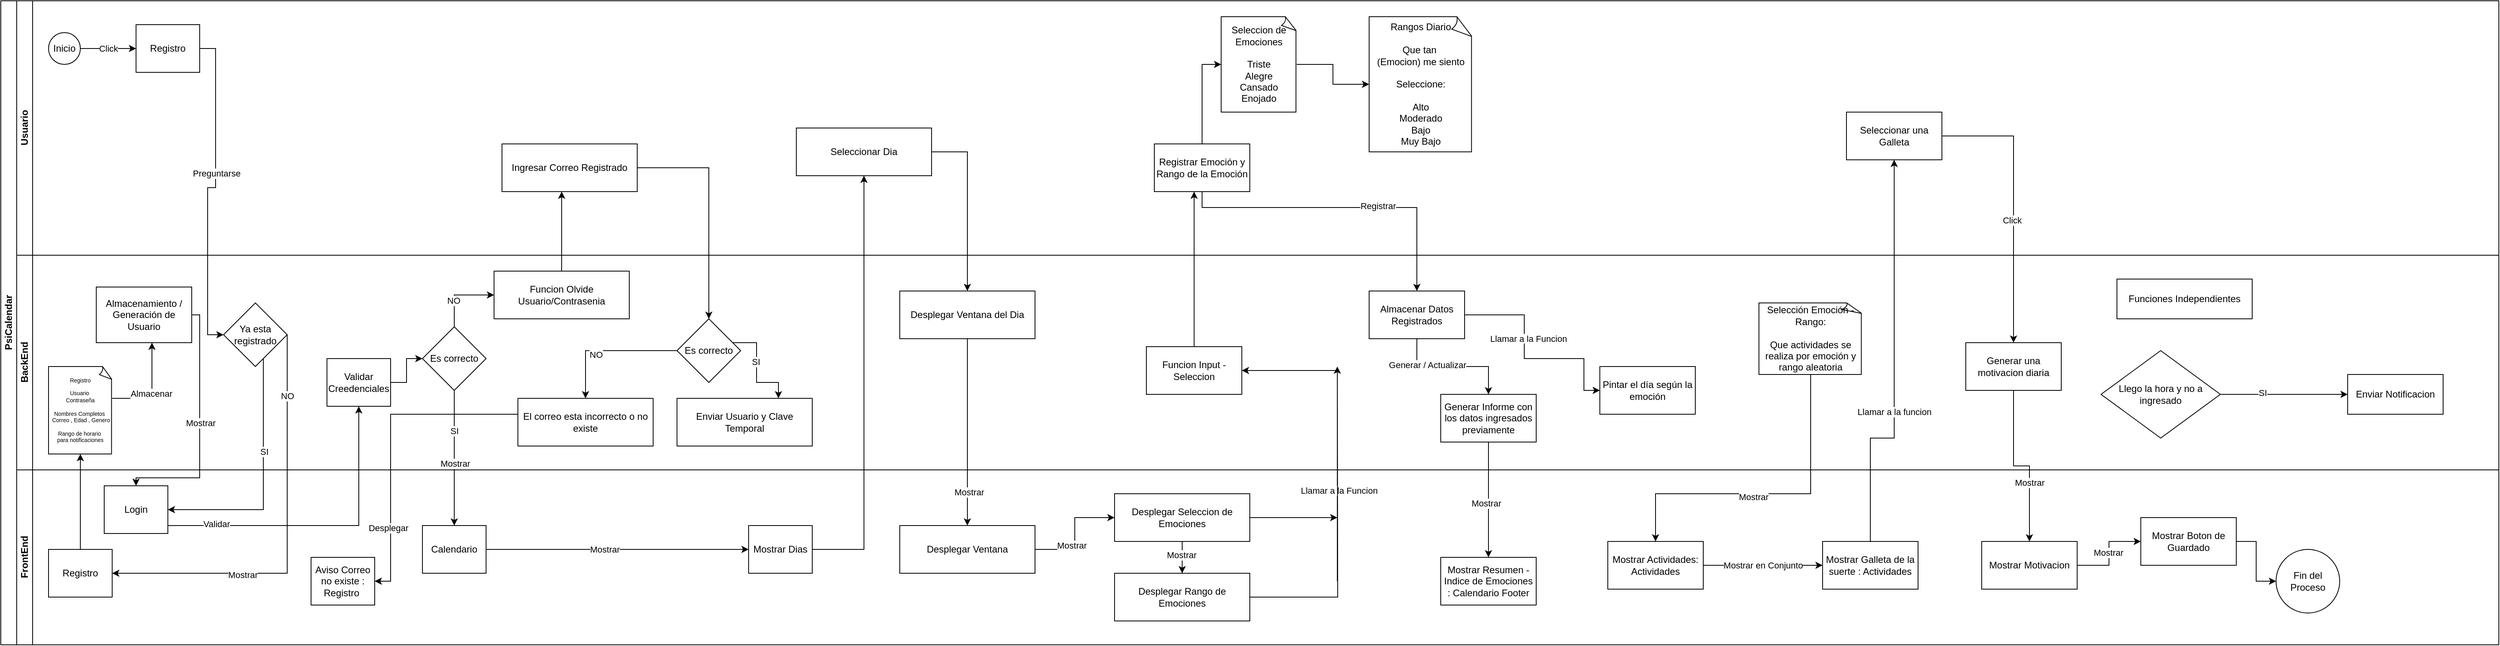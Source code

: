 <mxfile version="24.6.4" type="github">
  <diagram id="prtHgNgQTEPvFCAcTncT" name="Page-1">
    <mxGraphModel dx="1777" dy="1022" grid="1" gridSize="10" guides="1" tooltips="1" connect="1" arrows="1" fold="1" page="1" pageScale="1" pageWidth="827" pageHeight="1169" math="0" shadow="0">
      <root>
        <mxCell id="0" />
        <mxCell id="1" parent="0" />
        <mxCell id="dNxyNK7c78bLwvsdeMH5-19" value="PsiCalendar" style="swimlane;html=1;childLayout=stackLayout;resizeParent=1;resizeParentMax=0;horizontal=0;startSize=20;horizontalStack=0;" parent="1" vertex="1">
          <mxGeometry x="90" y="130" width="3140" height="810" as="geometry" />
        </mxCell>
        <mxCell id="dNxyNK7c78bLwvsdeMH5-20" value="Usuario" style="swimlane;html=1;startSize=20;horizontal=0;" parent="dNxyNK7c78bLwvsdeMH5-19" vertex="1">
          <mxGeometry x="20" width="3120" height="320" as="geometry" />
        </mxCell>
        <mxCell id="dNxyNK7c78bLwvsdeMH5-25" value="Click" style="edgeStyle=orthogonalEdgeStyle;rounded=0;orthogonalLoop=1;jettySize=auto;html=1;" parent="dNxyNK7c78bLwvsdeMH5-20" source="dNxyNK7c78bLwvsdeMH5-23" target="dNxyNK7c78bLwvsdeMH5-24" edge="1">
          <mxGeometry relative="1" as="geometry" />
        </mxCell>
        <mxCell id="dNxyNK7c78bLwvsdeMH5-23" value="Inicio" style="ellipse;whiteSpace=wrap;html=1;" parent="dNxyNK7c78bLwvsdeMH5-20" vertex="1">
          <mxGeometry x="40" y="40" width="40" height="40" as="geometry" />
        </mxCell>
        <mxCell id="dNxyNK7c78bLwvsdeMH5-24" value="Registro" style="rounded=0;whiteSpace=wrap;html=1;fontFamily=Helvetica;fontSize=12;fontColor=#000000;align=center;" parent="dNxyNK7c78bLwvsdeMH5-20" vertex="1">
          <mxGeometry x="150" y="30" width="80" height="60" as="geometry" />
        </mxCell>
        <mxCell id="A_fpzM9ACTqYPxRbyYLf-68" value="Ingresar Correo Registrado" style="rounded=0;whiteSpace=wrap;html=1;fontFamily=Helvetica;fontSize=12;fontColor=#000000;align=center;" vertex="1" parent="dNxyNK7c78bLwvsdeMH5-20">
          <mxGeometry x="610" y="180" width="170" height="60" as="geometry" />
        </mxCell>
        <mxCell id="A_fpzM9ACTqYPxRbyYLf-96" value="Seleccionar Dia" style="rounded=0;whiteSpace=wrap;html=1;fontFamily=Helvetica;fontSize=12;fontColor=#000000;align=center;" vertex="1" parent="dNxyNK7c78bLwvsdeMH5-20">
          <mxGeometry x="980" y="160" width="170" height="60" as="geometry" />
        </mxCell>
        <mxCell id="A_fpzM9ACTqYPxRbyYLf-114" value="Registrar Emoción y Rango de la Emoción" style="whiteSpace=wrap;html=1;fontColor=#000000;rounded=0;" vertex="1" parent="dNxyNK7c78bLwvsdeMH5-20">
          <mxGeometry x="1430" y="180" width="120" height="60" as="geometry" />
        </mxCell>
        <mxCell id="A_fpzM9ACTqYPxRbyYLf-129" value="Seleccion de Emociones&lt;div&gt;&lt;br&gt;&lt;/div&gt;&lt;div&gt;Triste&lt;/div&gt;&lt;div&gt;Alegre&lt;/div&gt;&lt;div&gt;Cansado&lt;/div&gt;&lt;div&gt;Enojado&lt;/div&gt;" style="whiteSpace=wrap;html=1;shape=mxgraph.basic.document" vertex="1" parent="dNxyNK7c78bLwvsdeMH5-20">
          <mxGeometry x="1514" y="20" width="95" height="120" as="geometry" />
        </mxCell>
        <mxCell id="A_fpzM9ACTqYPxRbyYLf-130" value="Rangos Diario&lt;div&gt;&lt;br&gt;&lt;/div&gt;&lt;div&gt;Que tan&amp;nbsp;&lt;/div&gt;&lt;div&gt;(Emocion) me siento&lt;/div&gt;&lt;div&gt;&lt;br&gt;Seleccione:&lt;br&gt;&lt;br&gt;Alto&lt;/div&gt;&lt;div&gt;Moderado&lt;/div&gt;&lt;div&gt;Bajo&lt;/div&gt;&lt;div&gt;Muy Bajo&lt;/div&gt;" style="whiteSpace=wrap;html=1;shape=mxgraph.basic.document" vertex="1" parent="dNxyNK7c78bLwvsdeMH5-20">
          <mxGeometry x="1700" y="20" width="130" height="170" as="geometry" />
        </mxCell>
        <mxCell id="A_fpzM9ACTqYPxRbyYLf-131" style="edgeStyle=orthogonalEdgeStyle;rounded=0;orthogonalLoop=1;jettySize=auto;html=1;entryX=0;entryY=0.5;entryDx=0;entryDy=0;entryPerimeter=0;" edge="1" parent="dNxyNK7c78bLwvsdeMH5-20" source="A_fpzM9ACTqYPxRbyYLf-114" target="A_fpzM9ACTqYPxRbyYLf-129">
          <mxGeometry relative="1" as="geometry" />
        </mxCell>
        <mxCell id="A_fpzM9ACTqYPxRbyYLf-132" style="edgeStyle=orthogonalEdgeStyle;rounded=0;orthogonalLoop=1;jettySize=auto;html=1;entryX=0;entryY=0.5;entryDx=0;entryDy=0;entryPerimeter=0;" edge="1" parent="dNxyNK7c78bLwvsdeMH5-20" source="A_fpzM9ACTqYPxRbyYLf-129" target="A_fpzM9ACTqYPxRbyYLf-130">
          <mxGeometry relative="1" as="geometry" />
        </mxCell>
        <mxCell id="A_fpzM9ACTqYPxRbyYLf-152" value="Seleccionar una Galleta" style="whiteSpace=wrap;html=1;fontColor=#000000;rounded=0;" vertex="1" parent="dNxyNK7c78bLwvsdeMH5-20">
          <mxGeometry x="2300" y="140" width="120" height="60" as="geometry" />
        </mxCell>
        <mxCell id="A_fpzM9ACTqYPxRbyYLf-37" style="edgeStyle=orthogonalEdgeStyle;rounded=0;orthogonalLoop=1;jettySize=auto;html=1;entryX=0;entryY=0.5;entryDx=0;entryDy=0;" edge="1" parent="dNxyNK7c78bLwvsdeMH5-19" source="dNxyNK7c78bLwvsdeMH5-24" target="A_fpzM9ACTqYPxRbyYLf-35">
          <mxGeometry relative="1" as="geometry" />
        </mxCell>
        <mxCell id="A_fpzM9ACTqYPxRbyYLf-57" value="Preguntarse" style="edgeLabel;html=1;align=center;verticalAlign=middle;resizable=0;points=[];" vertex="1" connectable="0" parent="A_fpzM9ACTqYPxRbyYLf-37">
          <mxGeometry x="-0.137" y="1" relative="1" as="geometry">
            <mxPoint as="offset" />
          </mxGeometry>
        </mxCell>
        <mxCell id="A_fpzM9ACTqYPxRbyYLf-43" style="edgeStyle=orthogonalEdgeStyle;rounded=0;orthogonalLoop=1;jettySize=auto;html=1;" edge="1" parent="dNxyNK7c78bLwvsdeMH5-19" source="A_fpzM9ACTqYPxRbyYLf-35" target="A_fpzM9ACTqYPxRbyYLf-15">
          <mxGeometry relative="1" as="geometry">
            <Array as="points">
              <mxPoint x="330" y="640" />
            </Array>
          </mxGeometry>
        </mxCell>
        <mxCell id="A_fpzM9ACTqYPxRbyYLf-44" value="SI" style="edgeLabel;html=1;align=center;verticalAlign=middle;resizable=0;points=[];" vertex="1" connectable="0" parent="A_fpzM9ACTqYPxRbyYLf-43">
          <mxGeometry x="-0.247" y="1" relative="1" as="geometry">
            <mxPoint as="offset" />
          </mxGeometry>
        </mxCell>
        <mxCell id="A_fpzM9ACTqYPxRbyYLf-45" style="edgeStyle=orthogonalEdgeStyle;rounded=0;orthogonalLoop=1;jettySize=auto;html=1;entryX=1;entryY=0.5;entryDx=0;entryDy=0;exitX=1;exitY=0.5;exitDx=0;exitDy=0;" edge="1" parent="dNxyNK7c78bLwvsdeMH5-19" source="A_fpzM9ACTqYPxRbyYLf-35" target="A_fpzM9ACTqYPxRbyYLf-30">
          <mxGeometry relative="1" as="geometry">
            <Array as="points">
              <mxPoint x="360" y="720" />
            </Array>
          </mxGeometry>
        </mxCell>
        <mxCell id="A_fpzM9ACTqYPxRbyYLf-46" value="NO" style="edgeLabel;html=1;align=center;verticalAlign=middle;resizable=0;points=[];" vertex="1" connectable="0" parent="A_fpzM9ACTqYPxRbyYLf-45">
          <mxGeometry x="-0.704" relative="1" as="geometry">
            <mxPoint as="offset" />
          </mxGeometry>
        </mxCell>
        <mxCell id="A_fpzM9ACTqYPxRbyYLf-50" value="Mostrar" style="edgeLabel;html=1;align=center;verticalAlign=middle;resizable=0;points=[];" vertex="1" connectable="0" parent="A_fpzM9ACTqYPxRbyYLf-45">
          <mxGeometry x="0.369" y="2" relative="1" as="geometry">
            <mxPoint as="offset" />
          </mxGeometry>
        </mxCell>
        <mxCell id="A_fpzM9ACTqYPxRbyYLf-47" style="edgeStyle=orthogonalEdgeStyle;rounded=0;orthogonalLoop=1;jettySize=auto;html=1;entryX=0.5;entryY=1;entryDx=0;entryDy=0;entryPerimeter=0;" edge="1" parent="dNxyNK7c78bLwvsdeMH5-19" source="A_fpzM9ACTqYPxRbyYLf-30" target="A_fpzM9ACTqYPxRbyYLf-5">
          <mxGeometry relative="1" as="geometry" />
        </mxCell>
        <mxCell id="A_fpzM9ACTqYPxRbyYLf-48" style="edgeStyle=orthogonalEdgeStyle;rounded=0;orthogonalLoop=1;jettySize=auto;html=1;" edge="1" parent="dNxyNK7c78bLwvsdeMH5-19" source="A_fpzM9ACTqYPxRbyYLf-32" target="A_fpzM9ACTqYPxRbyYLf-15">
          <mxGeometry relative="1" as="geometry">
            <Array as="points">
              <mxPoint x="250" y="395" />
              <mxPoint x="250" y="600" />
              <mxPoint x="170" y="600" />
            </Array>
          </mxGeometry>
        </mxCell>
        <mxCell id="A_fpzM9ACTqYPxRbyYLf-49" value="Mostrar" style="edgeLabel;html=1;align=center;verticalAlign=middle;resizable=0;points=[];" vertex="1" connectable="0" parent="A_fpzM9ACTqYPxRbyYLf-48">
          <mxGeometry x="-0.043" y="1" relative="1" as="geometry">
            <mxPoint as="offset" />
          </mxGeometry>
        </mxCell>
        <mxCell id="A_fpzM9ACTqYPxRbyYLf-55" style="edgeStyle=orthogonalEdgeStyle;rounded=0;orthogonalLoop=1;jettySize=auto;html=1;entryX=0.5;entryY=1;entryDx=0;entryDy=0;" edge="1" parent="dNxyNK7c78bLwvsdeMH5-19" source="A_fpzM9ACTqYPxRbyYLf-15" target="A_fpzM9ACTqYPxRbyYLf-54">
          <mxGeometry relative="1" as="geometry">
            <Array as="points">
              <mxPoint x="450" y="660" />
            </Array>
          </mxGeometry>
        </mxCell>
        <mxCell id="A_fpzM9ACTqYPxRbyYLf-56" value="Validar" style="edgeLabel;html=1;align=center;verticalAlign=middle;resizable=0;points=[];" vertex="1" connectable="0" parent="A_fpzM9ACTqYPxRbyYLf-55">
          <mxGeometry x="-0.69" y="2" relative="1" as="geometry">
            <mxPoint as="offset" />
          </mxGeometry>
        </mxCell>
        <mxCell id="A_fpzM9ACTqYPxRbyYLf-59" style="edgeStyle=orthogonalEdgeStyle;rounded=0;orthogonalLoop=1;jettySize=auto;html=1;entryX=0.5;entryY=0;entryDx=0;entryDy=0;exitX=0.5;exitY=1;exitDx=0;exitDy=0;" edge="1" parent="dNxyNK7c78bLwvsdeMH5-19" source="A_fpzM9ACTqYPxRbyYLf-62" target="A_fpzM9ACTqYPxRbyYLf-58">
          <mxGeometry relative="1" as="geometry">
            <Array as="points">
              <mxPoint x="570" y="650" />
            </Array>
          </mxGeometry>
        </mxCell>
        <mxCell id="A_fpzM9ACTqYPxRbyYLf-61" value="Mostrar" style="edgeLabel;html=1;align=center;verticalAlign=middle;resizable=0;points=[];" vertex="1" connectable="0" parent="A_fpzM9ACTqYPxRbyYLf-59">
          <mxGeometry x="0.075" y="1" relative="1" as="geometry">
            <mxPoint as="offset" />
          </mxGeometry>
        </mxCell>
        <mxCell id="A_fpzM9ACTqYPxRbyYLf-63" value="SI" style="edgeLabel;html=1;align=center;verticalAlign=middle;resizable=0;points=[];" vertex="1" connectable="0" parent="A_fpzM9ACTqYPxRbyYLf-59">
          <mxGeometry x="-0.4" relative="1" as="geometry">
            <mxPoint as="offset" />
          </mxGeometry>
        </mxCell>
        <mxCell id="A_fpzM9ACTqYPxRbyYLf-69" style="edgeStyle=orthogonalEdgeStyle;rounded=0;orthogonalLoop=1;jettySize=auto;html=1;" edge="1" parent="dNxyNK7c78bLwvsdeMH5-19" source="A_fpzM9ACTqYPxRbyYLf-65" target="A_fpzM9ACTqYPxRbyYLf-68">
          <mxGeometry relative="1" as="geometry">
            <Array as="points">
              <mxPoint x="705" y="270" />
              <mxPoint x="705" y="270" />
            </Array>
          </mxGeometry>
        </mxCell>
        <mxCell id="A_fpzM9ACTqYPxRbyYLf-83" style="edgeStyle=orthogonalEdgeStyle;rounded=0;orthogonalLoop=1;jettySize=auto;html=1;entryX=0.5;entryY=0;entryDx=0;entryDy=0;" edge="1" parent="dNxyNK7c78bLwvsdeMH5-19" source="A_fpzM9ACTqYPxRbyYLf-68" target="A_fpzM9ACTqYPxRbyYLf-82">
          <mxGeometry relative="1" as="geometry" />
        </mxCell>
        <mxCell id="A_fpzM9ACTqYPxRbyYLf-87" style="edgeStyle=orthogonalEdgeStyle;rounded=0;orthogonalLoop=1;jettySize=auto;html=1;" edge="1" parent="dNxyNK7c78bLwvsdeMH5-19" source="A_fpzM9ACTqYPxRbyYLf-84" target="A_fpzM9ACTqYPxRbyYLf-86">
          <mxGeometry relative="1" as="geometry">
            <Array as="points">
              <mxPoint x="490" y="520" />
              <mxPoint x="490" y="730" />
            </Array>
          </mxGeometry>
        </mxCell>
        <mxCell id="A_fpzM9ACTqYPxRbyYLf-88" value="Desplegar" style="edgeLabel;html=1;align=center;verticalAlign=middle;resizable=0;points=[];" vertex="1" connectable="0" parent="A_fpzM9ACTqYPxRbyYLf-87">
          <mxGeometry x="0.554" y="-3" relative="1" as="geometry">
            <mxPoint as="offset" />
          </mxGeometry>
        </mxCell>
        <mxCell id="A_fpzM9ACTqYPxRbyYLf-99" style="edgeStyle=orthogonalEdgeStyle;rounded=0;orthogonalLoop=1;jettySize=auto;html=1;entryX=0.5;entryY=1;entryDx=0;entryDy=0;" edge="1" parent="dNxyNK7c78bLwvsdeMH5-19" source="A_fpzM9ACTqYPxRbyYLf-97" target="A_fpzM9ACTqYPxRbyYLf-96">
          <mxGeometry relative="1" as="geometry">
            <Array as="points">
              <mxPoint x="1085" y="690" />
            </Array>
          </mxGeometry>
        </mxCell>
        <mxCell id="A_fpzM9ACTqYPxRbyYLf-102" style="edgeStyle=orthogonalEdgeStyle;rounded=0;orthogonalLoop=1;jettySize=auto;html=1;entryX=0.5;entryY=0;entryDx=0;entryDy=0;" edge="1" parent="dNxyNK7c78bLwvsdeMH5-19" source="A_fpzM9ACTqYPxRbyYLf-96" target="A_fpzM9ACTqYPxRbyYLf-101">
          <mxGeometry relative="1" as="geometry">
            <Array as="points">
              <mxPoint x="1215" y="190" />
            </Array>
          </mxGeometry>
        </mxCell>
        <mxCell id="A_fpzM9ACTqYPxRbyYLf-104" style="edgeStyle=orthogonalEdgeStyle;rounded=0;orthogonalLoop=1;jettySize=auto;html=1;entryX=0.5;entryY=0;entryDx=0;entryDy=0;" edge="1" parent="dNxyNK7c78bLwvsdeMH5-19" source="A_fpzM9ACTqYPxRbyYLf-101" target="A_fpzM9ACTqYPxRbyYLf-103">
          <mxGeometry relative="1" as="geometry" />
        </mxCell>
        <mxCell id="A_fpzM9ACTqYPxRbyYLf-105" value="Mostrar" style="edgeLabel;html=1;align=center;verticalAlign=middle;resizable=0;points=[];" vertex="1" connectable="0" parent="A_fpzM9ACTqYPxRbyYLf-104">
          <mxGeometry x="0.641" y="2" relative="1" as="geometry">
            <mxPoint as="offset" />
          </mxGeometry>
        </mxCell>
        <mxCell id="A_fpzM9ACTqYPxRbyYLf-111" value="" style="edgeStyle=orthogonalEdgeStyle;rounded=0;orthogonalLoop=1;jettySize=auto;html=1;" edge="1" parent="dNxyNK7c78bLwvsdeMH5-19" target="A_fpzM9ACTqYPxRbyYLf-110">
          <mxGeometry relative="1" as="geometry">
            <mxPoint x="1680" y="730" as="sourcePoint" />
            <Array as="points">
              <mxPoint x="1680" y="691" />
              <mxPoint x="1680" y="460" />
            </Array>
          </mxGeometry>
        </mxCell>
        <mxCell id="A_fpzM9ACTqYPxRbyYLf-118" value="Llamar a la Funcion" style="edgeLabel;html=1;align=center;verticalAlign=middle;resizable=0;points=[];" vertex="1" connectable="0" parent="A_fpzM9ACTqYPxRbyYLf-111">
          <mxGeometry x="-0.405" y="-2" relative="1" as="geometry">
            <mxPoint as="offset" />
          </mxGeometry>
        </mxCell>
        <mxCell id="A_fpzM9ACTqYPxRbyYLf-115" style="edgeStyle=orthogonalEdgeStyle;rounded=0;orthogonalLoop=1;jettySize=auto;html=1;" edge="1" parent="dNxyNK7c78bLwvsdeMH5-19" source="A_fpzM9ACTqYPxRbyYLf-110" target="A_fpzM9ACTqYPxRbyYLf-114">
          <mxGeometry relative="1" as="geometry">
            <Array as="points">
              <mxPoint x="1500" y="290" />
              <mxPoint x="1500" y="290" />
            </Array>
          </mxGeometry>
        </mxCell>
        <mxCell id="A_fpzM9ACTqYPxRbyYLf-127" style="edgeStyle=orthogonalEdgeStyle;rounded=0;orthogonalLoop=1;jettySize=auto;html=1;entryX=0.5;entryY=0;entryDx=0;entryDy=0;" edge="1" parent="dNxyNK7c78bLwvsdeMH5-19" source="A_fpzM9ACTqYPxRbyYLf-114" target="A_fpzM9ACTqYPxRbyYLf-126">
          <mxGeometry relative="1" as="geometry">
            <Array as="points">
              <mxPoint x="1510" y="260" />
              <mxPoint x="1780" y="260" />
            </Array>
          </mxGeometry>
        </mxCell>
        <mxCell id="A_fpzM9ACTqYPxRbyYLf-128" value="Registrar" style="edgeLabel;html=1;align=center;verticalAlign=middle;resizable=0;points=[];" vertex="1" connectable="0" parent="A_fpzM9ACTqYPxRbyYLf-127">
          <mxGeometry x="0.217" y="2" relative="1" as="geometry">
            <mxPoint as="offset" />
          </mxGeometry>
        </mxCell>
        <mxCell id="A_fpzM9ACTqYPxRbyYLf-139" style="edgeStyle=orthogonalEdgeStyle;rounded=0;orthogonalLoop=1;jettySize=auto;html=1;entryX=0.5;entryY=0;entryDx=0;entryDy=0;" edge="1" parent="dNxyNK7c78bLwvsdeMH5-19" source="A_fpzM9ACTqYPxRbyYLf-133" target="A_fpzM9ACTqYPxRbyYLf-138">
          <mxGeometry relative="1" as="geometry">
            <Array as="points">
              <mxPoint x="2275" y="610" />
              <mxPoint x="2275" y="610" />
              <mxPoint x="2275" y="620" />
              <mxPoint x="2080" y="620" />
            </Array>
          </mxGeometry>
        </mxCell>
        <mxCell id="A_fpzM9ACTqYPxRbyYLf-149" value="Mostrar" style="edgeLabel;html=1;align=center;verticalAlign=middle;resizable=0;points=[];" vertex="1" connectable="0" parent="A_fpzM9ACTqYPxRbyYLf-139">
          <mxGeometry x="0.096" y="4" relative="1" as="geometry">
            <mxPoint as="offset" />
          </mxGeometry>
        </mxCell>
        <mxCell id="A_fpzM9ACTqYPxRbyYLf-143" style="edgeStyle=orthogonalEdgeStyle;rounded=0;orthogonalLoop=1;jettySize=auto;html=1;" edge="1" parent="dNxyNK7c78bLwvsdeMH5-19" source="A_fpzM9ACTqYPxRbyYLf-140" target="A_fpzM9ACTqYPxRbyYLf-142">
          <mxGeometry relative="1" as="geometry" />
        </mxCell>
        <mxCell id="A_fpzM9ACTqYPxRbyYLf-148" value="Mostrar" style="edgeLabel;html=1;align=center;verticalAlign=middle;resizable=0;points=[];" vertex="1" connectable="0" parent="A_fpzM9ACTqYPxRbyYLf-143">
          <mxGeometry x="0.063" y="-3" relative="1" as="geometry">
            <mxPoint as="offset" />
          </mxGeometry>
        </mxCell>
        <mxCell id="dNxyNK7c78bLwvsdeMH5-21" value="BackEnd" style="swimlane;html=1;startSize=20;horizontal=0;" parent="dNxyNK7c78bLwvsdeMH5-19" vertex="1">
          <mxGeometry x="20" y="320" width="3120" height="270" as="geometry" />
        </mxCell>
        <mxCell id="A_fpzM9ACTqYPxRbyYLf-32" value="Almacenamiento / Generación de Usuario" style="rounded=0;whiteSpace=wrap;html=1;fontFamily=Helvetica;fontSize=12;fontColor=#000000;align=center;" vertex="1" parent="dNxyNK7c78bLwvsdeMH5-21">
          <mxGeometry x="100" y="40" width="120" height="70" as="geometry" />
        </mxCell>
        <mxCell id="A_fpzM9ACTqYPxRbyYLf-35" value="Ya esta registrado" style="rhombus;whiteSpace=wrap;html=1;" vertex="1" parent="dNxyNK7c78bLwvsdeMH5-21">
          <mxGeometry x="260" y="60" width="80" height="80" as="geometry" />
        </mxCell>
        <mxCell id="A_fpzM9ACTqYPxRbyYLf-5" value="Registro&lt;div style=&quot;font-size: 7px;&quot;&gt;&lt;br style=&quot;font-size: 7px;&quot;&gt;&lt;/div&gt;&lt;div style=&quot;font-size: 7px;&quot;&gt;Usuario&amp;nbsp;&lt;/div&gt;&lt;div style=&quot;font-size: 7px;&quot;&gt;Contraseña&lt;br style=&quot;font-size: 7px;&quot;&gt;&lt;br style=&quot;font-size: 7px;&quot;&gt;Nombres Completos&amp;nbsp;&lt;/div&gt;&lt;div style=&quot;font-size: 7px;&quot;&gt;&amp;nbsp;Correo , Edad , Genero&lt;br style=&quot;font-size: 7px;&quot;&gt;&lt;br style=&quot;font-size: 7px;&quot;&gt;Rango de horario&amp;nbsp;&lt;/div&gt;&lt;div style=&quot;font-size: 7px;&quot;&gt;para notificaciones&lt;/div&gt;" style="whiteSpace=wrap;html=1;shape=mxgraph.basic.document;fontSize=7;rotation=0;" vertex="1" parent="dNxyNK7c78bLwvsdeMH5-21">
          <mxGeometry x="40" y="140" width="80" height="110" as="geometry" />
        </mxCell>
        <mxCell id="A_fpzM9ACTqYPxRbyYLf-33" style="edgeStyle=orthogonalEdgeStyle;rounded=0;orthogonalLoop=1;jettySize=auto;html=1;" edge="1" parent="dNxyNK7c78bLwvsdeMH5-21" source="A_fpzM9ACTqYPxRbyYLf-5" target="A_fpzM9ACTqYPxRbyYLf-32">
          <mxGeometry relative="1" as="geometry">
            <Array as="points">
              <mxPoint x="170" y="180" />
            </Array>
          </mxGeometry>
        </mxCell>
        <mxCell id="A_fpzM9ACTqYPxRbyYLf-41" value="Almacenar" style="edgeLabel;html=1;align=center;verticalAlign=middle;resizable=0;points=[];" vertex="1" connectable="0" parent="A_fpzM9ACTqYPxRbyYLf-33">
          <mxGeometry x="-0.056" y="1" relative="1" as="geometry">
            <mxPoint as="offset" />
          </mxGeometry>
        </mxCell>
        <mxCell id="A_fpzM9ACTqYPxRbyYLf-64" style="edgeStyle=orthogonalEdgeStyle;rounded=0;orthogonalLoop=1;jettySize=auto;html=1;" edge="1" parent="dNxyNK7c78bLwvsdeMH5-21" source="A_fpzM9ACTqYPxRbyYLf-54" target="A_fpzM9ACTqYPxRbyYLf-62">
          <mxGeometry relative="1" as="geometry" />
        </mxCell>
        <mxCell id="A_fpzM9ACTqYPxRbyYLf-54" value="Validar Creedenciales" style="rounded=0;whiteSpace=wrap;html=1;fontFamily=Helvetica;fontSize=12;fontColor=#000000;align=center;" vertex="1" parent="dNxyNK7c78bLwvsdeMH5-21">
          <mxGeometry x="390" y="130" width="80" height="60" as="geometry" />
        </mxCell>
        <mxCell id="A_fpzM9ACTqYPxRbyYLf-66" style="edgeStyle=orthogonalEdgeStyle;rounded=0;orthogonalLoop=1;jettySize=auto;html=1;entryX=0;entryY=0.5;entryDx=0;entryDy=0;exitX=0.5;exitY=0;exitDx=0;exitDy=0;" edge="1" parent="dNxyNK7c78bLwvsdeMH5-21" source="A_fpzM9ACTqYPxRbyYLf-62" target="A_fpzM9ACTqYPxRbyYLf-65">
          <mxGeometry relative="1" as="geometry" />
        </mxCell>
        <mxCell id="A_fpzM9ACTqYPxRbyYLf-67" value="NO" style="edgeLabel;html=1;align=center;verticalAlign=middle;resizable=0;points=[];" vertex="1" connectable="0" parent="A_fpzM9ACTqYPxRbyYLf-66">
          <mxGeometry x="-0.267" y="1" relative="1" as="geometry">
            <mxPoint as="offset" />
          </mxGeometry>
        </mxCell>
        <mxCell id="A_fpzM9ACTqYPxRbyYLf-62" value="Es correcto" style="rhombus;whiteSpace=wrap;html=1;" vertex="1" parent="dNxyNK7c78bLwvsdeMH5-21">
          <mxGeometry x="510" y="90" width="80" height="80" as="geometry" />
        </mxCell>
        <mxCell id="A_fpzM9ACTqYPxRbyYLf-65" value="Funcion Olvide Usuario/Contrasenia" style="rounded=0;whiteSpace=wrap;html=1;fontFamily=Helvetica;fontSize=12;fontColor=#000000;align=center;" vertex="1" parent="dNxyNK7c78bLwvsdeMH5-21">
          <mxGeometry x="600" y="20" width="170" height="60" as="geometry" />
        </mxCell>
        <mxCell id="A_fpzM9ACTqYPxRbyYLf-85" style="edgeStyle=orthogonalEdgeStyle;rounded=0;orthogonalLoop=1;jettySize=auto;html=1;" edge="1" parent="dNxyNK7c78bLwvsdeMH5-21" source="A_fpzM9ACTqYPxRbyYLf-82" target="A_fpzM9ACTqYPxRbyYLf-84">
          <mxGeometry relative="1" as="geometry" />
        </mxCell>
        <mxCell id="A_fpzM9ACTqYPxRbyYLf-89" value="NO" style="edgeLabel;html=1;align=center;verticalAlign=middle;resizable=0;points=[];" vertex="1" connectable="0" parent="A_fpzM9ACTqYPxRbyYLf-85">
          <mxGeometry x="0.166" y="5" relative="1" as="geometry">
            <mxPoint as="offset" />
          </mxGeometry>
        </mxCell>
        <mxCell id="A_fpzM9ACTqYPxRbyYLf-94" style="edgeStyle=orthogonalEdgeStyle;rounded=0;orthogonalLoop=1;jettySize=auto;html=1;entryX=0.75;entryY=0;entryDx=0;entryDy=0;" edge="1" parent="dNxyNK7c78bLwvsdeMH5-21" source="A_fpzM9ACTqYPxRbyYLf-82" target="A_fpzM9ACTqYPxRbyYLf-93">
          <mxGeometry relative="1" as="geometry">
            <Array as="points">
              <mxPoint x="930" y="110" />
              <mxPoint x="930" y="160" />
              <mxPoint x="958" y="160" />
            </Array>
          </mxGeometry>
        </mxCell>
        <mxCell id="A_fpzM9ACTqYPxRbyYLf-95" value="SI" style="edgeLabel;html=1;align=center;verticalAlign=middle;resizable=0;points=[];" vertex="1" connectable="0" parent="A_fpzM9ACTqYPxRbyYLf-94">
          <mxGeometry x="-0.153" y="-1" relative="1" as="geometry">
            <mxPoint as="offset" />
          </mxGeometry>
        </mxCell>
        <mxCell id="A_fpzM9ACTqYPxRbyYLf-82" value="Es correcto" style="rhombus;whiteSpace=wrap;html=1;" vertex="1" parent="dNxyNK7c78bLwvsdeMH5-21">
          <mxGeometry x="830" y="80" width="80" height="80" as="geometry" />
        </mxCell>
        <mxCell id="A_fpzM9ACTqYPxRbyYLf-84" value="El correo esta incorrecto o no existe" style="rounded=0;whiteSpace=wrap;html=1;fontFamily=Helvetica;fontSize=12;fontColor=#000000;align=center;" vertex="1" parent="dNxyNK7c78bLwvsdeMH5-21">
          <mxGeometry x="630" y="180" width="170" height="60" as="geometry" />
        </mxCell>
        <mxCell id="A_fpzM9ACTqYPxRbyYLf-93" value="Enviar Usuario y Clave Temporal" style="rounded=0;whiteSpace=wrap;html=1;fontFamily=Helvetica;fontSize=12;fontColor=#000000;align=center;" vertex="1" parent="dNxyNK7c78bLwvsdeMH5-21">
          <mxGeometry x="830" y="180" width="170" height="60" as="geometry" />
        </mxCell>
        <mxCell id="A_fpzM9ACTqYPxRbyYLf-101" value="Desplegar Ventana del Dia" style="rounded=0;whiteSpace=wrap;html=1;fontFamily=Helvetica;fontSize=12;fontColor=#000000;align=center;" vertex="1" parent="dNxyNK7c78bLwvsdeMH5-21">
          <mxGeometry x="1110" y="45" width="170" height="60" as="geometry" />
        </mxCell>
        <mxCell id="A_fpzM9ACTqYPxRbyYLf-110" value="Funcion Input - Seleccion" style="whiteSpace=wrap;html=1;fontColor=#000000;rounded=0;" vertex="1" parent="dNxyNK7c78bLwvsdeMH5-21">
          <mxGeometry x="1420" y="115" width="120" height="60" as="geometry" />
        </mxCell>
        <mxCell id="A_fpzM9ACTqYPxRbyYLf-141" style="edgeStyle=orthogonalEdgeStyle;rounded=0;orthogonalLoop=1;jettySize=auto;html=1;entryX=0.5;entryY=0;entryDx=0;entryDy=0;" edge="1" parent="dNxyNK7c78bLwvsdeMH5-21" source="A_fpzM9ACTqYPxRbyYLf-126" target="A_fpzM9ACTqYPxRbyYLf-140">
          <mxGeometry relative="1" as="geometry" />
        </mxCell>
        <mxCell id="A_fpzM9ACTqYPxRbyYLf-147" value="Generar / Actualizar" style="edgeLabel;html=1;align=center;verticalAlign=middle;resizable=0;points=[];" vertex="1" connectable="0" parent="A_fpzM9ACTqYPxRbyYLf-141">
          <mxGeometry x="-0.406" y="2" relative="1" as="geometry">
            <mxPoint as="offset" />
          </mxGeometry>
        </mxCell>
        <mxCell id="A_fpzM9ACTqYPxRbyYLf-145" style="edgeStyle=orthogonalEdgeStyle;rounded=0;orthogonalLoop=1;jettySize=auto;html=1;entryX=0;entryY=0.5;entryDx=0;entryDy=0;" edge="1" parent="dNxyNK7c78bLwvsdeMH5-21" source="A_fpzM9ACTqYPxRbyYLf-126" target="A_fpzM9ACTqYPxRbyYLf-144">
          <mxGeometry relative="1" as="geometry">
            <Array as="points">
              <mxPoint x="1895" y="75" />
              <mxPoint x="1895" y="130" />
              <mxPoint x="1970" y="130" />
            </Array>
          </mxGeometry>
        </mxCell>
        <mxCell id="A_fpzM9ACTqYPxRbyYLf-126" value="Almacenar Datos Registrados" style="whiteSpace=wrap;html=1;fontColor=#000000;rounded=0;" vertex="1" parent="dNxyNK7c78bLwvsdeMH5-21">
          <mxGeometry x="1700" y="45" width="120" height="60" as="geometry" />
        </mxCell>
        <mxCell id="A_fpzM9ACTqYPxRbyYLf-133" value="Selección Emoción - Rango:&lt;br&gt;&lt;br&gt;Que actividades se realiza por emoción y rango aleatoria" style="whiteSpace=wrap;html=1;shape=mxgraph.basic.document" vertex="1" parent="dNxyNK7c78bLwvsdeMH5-21">
          <mxGeometry x="2190" y="60" width="130" height="90" as="geometry" />
        </mxCell>
        <mxCell id="A_fpzM9ACTqYPxRbyYLf-140" value="Generar Informe con los datos ingresados previamente" style="whiteSpace=wrap;html=1;fontColor=#000000;rounded=0;" vertex="1" parent="dNxyNK7c78bLwvsdeMH5-21">
          <mxGeometry x="1790" y="175" width="120" height="60" as="geometry" />
        </mxCell>
        <mxCell id="A_fpzM9ACTqYPxRbyYLf-144" value="Pintar el día según la emoción" style="whiteSpace=wrap;html=1;fontColor=#000000;rounded=0;" vertex="1" parent="dNxyNK7c78bLwvsdeMH5-21">
          <mxGeometry x="1990" y="140" width="120" height="60" as="geometry" />
        </mxCell>
        <mxCell id="A_fpzM9ACTqYPxRbyYLf-146" value="&lt;span style=&quot;font-size: 11px; background-color: rgb(255, 255, 255);&quot;&gt;Llamar a la Funcion&lt;/span&gt;" style="text;html=1;align=center;verticalAlign=middle;resizable=0;points=[];autosize=1;strokeColor=none;fillColor=none;" vertex="1" parent="dNxyNK7c78bLwvsdeMH5-21">
          <mxGeometry x="1840" y="90" width="120" height="30" as="geometry" />
        </mxCell>
        <mxCell id="A_fpzM9ACTqYPxRbyYLf-158" value="Generar una motivacion diaria" style="whiteSpace=wrap;html=1;fontColor=#000000;rounded=0;" vertex="1" parent="dNxyNK7c78bLwvsdeMH5-21">
          <mxGeometry x="2450" y="110" width="120" height="60" as="geometry" />
        </mxCell>
        <mxCell id="A_fpzM9ACTqYPxRbyYLf-169" value="Funciones Independientes" style="rounded=0;whiteSpace=wrap;html=1;" vertex="1" parent="dNxyNK7c78bLwvsdeMH5-21">
          <mxGeometry x="2640" y="30" width="170" height="50" as="geometry" />
        </mxCell>
        <mxCell id="A_fpzM9ACTqYPxRbyYLf-174" style="edgeStyle=orthogonalEdgeStyle;rounded=0;orthogonalLoop=1;jettySize=auto;html=1;entryX=0;entryY=0.5;entryDx=0;entryDy=0;" edge="1" parent="dNxyNK7c78bLwvsdeMH5-21" source="A_fpzM9ACTqYPxRbyYLf-170" target="A_fpzM9ACTqYPxRbyYLf-173">
          <mxGeometry relative="1" as="geometry" />
        </mxCell>
        <mxCell id="A_fpzM9ACTqYPxRbyYLf-175" value="SI" style="edgeLabel;html=1;align=center;verticalAlign=middle;resizable=0;points=[];" vertex="1" connectable="0" parent="A_fpzM9ACTqYPxRbyYLf-174">
          <mxGeometry x="-0.339" y="2" relative="1" as="geometry">
            <mxPoint as="offset" />
          </mxGeometry>
        </mxCell>
        <mxCell id="A_fpzM9ACTqYPxRbyYLf-170" value="Llego la hora y no a ingresado" style="rhombus;whiteSpace=wrap;html=1;" vertex="1" parent="dNxyNK7c78bLwvsdeMH5-21">
          <mxGeometry x="2620" y="120" width="150" height="110" as="geometry" />
        </mxCell>
        <mxCell id="A_fpzM9ACTqYPxRbyYLf-173" value="Enviar Notificacion" style="rounded=0;whiteSpace=wrap;html=1;" vertex="1" parent="dNxyNK7c78bLwvsdeMH5-21">
          <mxGeometry x="2930" y="150" width="120" height="50" as="geometry" />
        </mxCell>
        <mxCell id="dNxyNK7c78bLwvsdeMH5-22" value="FrontEnd" style="swimlane;html=1;startSize=20;horizontal=0;" parent="dNxyNK7c78bLwvsdeMH5-19" vertex="1">
          <mxGeometry x="20" y="590" width="3120" height="220" as="geometry" />
        </mxCell>
        <mxCell id="A_fpzM9ACTqYPxRbyYLf-15" value="Login" style="rounded=0;whiteSpace=wrap;html=1;fontFamily=Helvetica;fontSize=12;fontColor=#000000;align=center;" vertex="1" parent="dNxyNK7c78bLwvsdeMH5-22">
          <mxGeometry x="110" y="20" width="80" height="60" as="geometry" />
        </mxCell>
        <mxCell id="A_fpzM9ACTqYPxRbyYLf-30" value="Registro" style="rounded=0;whiteSpace=wrap;html=1;fontFamily=Helvetica;fontSize=12;fontColor=#000000;align=center;" vertex="1" parent="dNxyNK7c78bLwvsdeMH5-22">
          <mxGeometry x="40" y="100" width="80" height="60" as="geometry" />
        </mxCell>
        <mxCell id="A_fpzM9ACTqYPxRbyYLf-98" style="edgeStyle=orthogonalEdgeStyle;rounded=0;orthogonalLoop=1;jettySize=auto;html=1;" edge="1" parent="dNxyNK7c78bLwvsdeMH5-22" source="A_fpzM9ACTqYPxRbyYLf-58" target="A_fpzM9ACTqYPxRbyYLf-97">
          <mxGeometry relative="1" as="geometry" />
        </mxCell>
        <mxCell id="A_fpzM9ACTqYPxRbyYLf-100" value="Mostrar" style="edgeLabel;html=1;align=center;verticalAlign=middle;resizable=0;points=[];" vertex="1" connectable="0" parent="A_fpzM9ACTqYPxRbyYLf-98">
          <mxGeometry x="-0.097" relative="1" as="geometry">
            <mxPoint as="offset" />
          </mxGeometry>
        </mxCell>
        <mxCell id="A_fpzM9ACTqYPxRbyYLf-58" value="Calendario" style="rounded=0;whiteSpace=wrap;html=1;fontFamily=Helvetica;fontSize=12;fontColor=#000000;align=center;" vertex="1" parent="dNxyNK7c78bLwvsdeMH5-22">
          <mxGeometry x="510" y="70" width="80" height="60" as="geometry" />
        </mxCell>
        <mxCell id="A_fpzM9ACTqYPxRbyYLf-86" value="Aviso Correo no existe : Registro&amp;nbsp;" style="rounded=0;whiteSpace=wrap;html=1;fontFamily=Helvetica;fontSize=12;fontColor=#000000;align=center;" vertex="1" parent="dNxyNK7c78bLwvsdeMH5-22">
          <mxGeometry x="370" y="110" width="80" height="60" as="geometry" />
        </mxCell>
        <mxCell id="A_fpzM9ACTqYPxRbyYLf-97" value="Mostrar Dias" style="rounded=0;whiteSpace=wrap;html=1;fontFamily=Helvetica;fontSize=12;fontColor=#000000;align=center;" vertex="1" parent="dNxyNK7c78bLwvsdeMH5-22">
          <mxGeometry x="920" y="70" width="80" height="60" as="geometry" />
        </mxCell>
        <mxCell id="A_fpzM9ACTqYPxRbyYLf-107" style="edgeStyle=orthogonalEdgeStyle;rounded=0;orthogonalLoop=1;jettySize=auto;html=1;" edge="1" parent="dNxyNK7c78bLwvsdeMH5-22" source="A_fpzM9ACTqYPxRbyYLf-103" target="A_fpzM9ACTqYPxRbyYLf-106">
          <mxGeometry relative="1" as="geometry" />
        </mxCell>
        <mxCell id="A_fpzM9ACTqYPxRbyYLf-116" value="Mostrar" style="edgeLabel;html=1;align=center;verticalAlign=middle;resizable=0;points=[];" vertex="1" connectable="0" parent="A_fpzM9ACTqYPxRbyYLf-107">
          <mxGeometry x="-0.212" y="4" relative="1" as="geometry">
            <mxPoint as="offset" />
          </mxGeometry>
        </mxCell>
        <mxCell id="A_fpzM9ACTqYPxRbyYLf-103" value="Desplegar Ventana" style="rounded=0;whiteSpace=wrap;html=1;fontFamily=Helvetica;fontSize=12;fontColor=#000000;align=center;" vertex="1" parent="dNxyNK7c78bLwvsdeMH5-22">
          <mxGeometry x="1110" y="70" width="170" height="60" as="geometry" />
        </mxCell>
        <mxCell id="A_fpzM9ACTqYPxRbyYLf-109" style="edgeStyle=orthogonalEdgeStyle;rounded=0;orthogonalLoop=1;jettySize=auto;html=1;entryX=0.5;entryY=0;entryDx=0;entryDy=0;" edge="1" parent="dNxyNK7c78bLwvsdeMH5-22" source="A_fpzM9ACTqYPxRbyYLf-106" target="A_fpzM9ACTqYPxRbyYLf-108">
          <mxGeometry relative="1" as="geometry" />
        </mxCell>
        <mxCell id="A_fpzM9ACTqYPxRbyYLf-117" value="Mostrar" style="edgeLabel;html=1;align=center;verticalAlign=middle;resizable=0;points=[];" vertex="1" connectable="0" parent="A_fpzM9ACTqYPxRbyYLf-109">
          <mxGeometry x="-0.168" y="-1" relative="1" as="geometry">
            <mxPoint as="offset" />
          </mxGeometry>
        </mxCell>
        <mxCell id="A_fpzM9ACTqYPxRbyYLf-113" style="edgeStyle=orthogonalEdgeStyle;rounded=0;orthogonalLoop=1;jettySize=auto;html=1;" edge="1" parent="dNxyNK7c78bLwvsdeMH5-22" source="A_fpzM9ACTqYPxRbyYLf-106">
          <mxGeometry relative="1" as="geometry">
            <mxPoint x="1660" y="60" as="targetPoint" />
          </mxGeometry>
        </mxCell>
        <mxCell id="A_fpzM9ACTqYPxRbyYLf-106" value="Desplegar Seleccion de Emociones" style="rounded=0;whiteSpace=wrap;html=1;fontFamily=Helvetica;fontSize=12;fontColor=#000000;align=center;" vertex="1" parent="dNxyNK7c78bLwvsdeMH5-22">
          <mxGeometry x="1380" y="30" width="170" height="60" as="geometry" />
        </mxCell>
        <mxCell id="A_fpzM9ACTqYPxRbyYLf-112" style="edgeStyle=orthogonalEdgeStyle;rounded=0;orthogonalLoop=1;jettySize=auto;html=1;" edge="1" parent="dNxyNK7c78bLwvsdeMH5-22" source="A_fpzM9ACTqYPxRbyYLf-108">
          <mxGeometry relative="1" as="geometry">
            <mxPoint x="1660" y="-130" as="targetPoint" />
          </mxGeometry>
        </mxCell>
        <mxCell id="A_fpzM9ACTqYPxRbyYLf-108" value="Desplegar Rango de Emociones" style="rounded=0;whiteSpace=wrap;html=1;fontFamily=Helvetica;fontSize=12;fontColor=#000000;align=center;" vertex="1" parent="dNxyNK7c78bLwvsdeMH5-22">
          <mxGeometry x="1380" y="130" width="170" height="60" as="geometry" />
        </mxCell>
        <mxCell id="A_fpzM9ACTqYPxRbyYLf-151" style="edgeStyle=orthogonalEdgeStyle;rounded=0;orthogonalLoop=1;jettySize=auto;html=1;entryX=0;entryY=0.5;entryDx=0;entryDy=0;" edge="1" parent="dNxyNK7c78bLwvsdeMH5-22" source="A_fpzM9ACTqYPxRbyYLf-138" target="A_fpzM9ACTqYPxRbyYLf-150">
          <mxGeometry relative="1" as="geometry" />
        </mxCell>
        <mxCell id="A_fpzM9ACTqYPxRbyYLf-155" value="Mostrar en Conjunto" style="edgeLabel;html=1;align=center;verticalAlign=middle;resizable=0;points=[];" vertex="1" connectable="0" parent="A_fpzM9ACTqYPxRbyYLf-151">
          <mxGeometry x="-0.002" relative="1" as="geometry">
            <mxPoint as="offset" />
          </mxGeometry>
        </mxCell>
        <mxCell id="A_fpzM9ACTqYPxRbyYLf-138" value="Mostrar Actividades: Actividades" style="whiteSpace=wrap;html=1;fontColor=#000000;rounded=0;" vertex="1" parent="dNxyNK7c78bLwvsdeMH5-22">
          <mxGeometry x="2000" y="90" width="120" height="60" as="geometry" />
        </mxCell>
        <mxCell id="A_fpzM9ACTqYPxRbyYLf-142" value="Mostrar Resumen - Indice de Emociones : Calendario Footer" style="whiteSpace=wrap;html=1;fontColor=#000000;rounded=0;" vertex="1" parent="dNxyNK7c78bLwvsdeMH5-22">
          <mxGeometry x="1790" y="110" width="120" height="60" as="geometry" />
        </mxCell>
        <mxCell id="A_fpzM9ACTqYPxRbyYLf-150" value="Mostrar Galleta de la suerte : Actividades" style="whiteSpace=wrap;html=1;fontColor=#000000;rounded=0;" vertex="1" parent="dNxyNK7c78bLwvsdeMH5-22">
          <mxGeometry x="2270" y="90" width="120" height="60" as="geometry" />
        </mxCell>
        <mxCell id="A_fpzM9ACTqYPxRbyYLf-165" style="edgeStyle=orthogonalEdgeStyle;rounded=0;orthogonalLoop=1;jettySize=auto;html=1;entryX=0;entryY=0.5;entryDx=0;entryDy=0;" edge="1" parent="dNxyNK7c78bLwvsdeMH5-22" source="A_fpzM9ACTqYPxRbyYLf-161" target="A_fpzM9ACTqYPxRbyYLf-164">
          <mxGeometry relative="1" as="geometry" />
        </mxCell>
        <mxCell id="A_fpzM9ACTqYPxRbyYLf-168" value="Mostrar" style="edgeLabel;html=1;align=center;verticalAlign=middle;resizable=0;points=[];" vertex="1" connectable="0" parent="A_fpzM9ACTqYPxRbyYLf-165">
          <mxGeometry x="0.014" y="1" relative="1" as="geometry">
            <mxPoint as="offset" />
          </mxGeometry>
        </mxCell>
        <mxCell id="A_fpzM9ACTqYPxRbyYLf-161" value="Mostrar Motivacion" style="whiteSpace=wrap;html=1;fontColor=#000000;rounded=0;" vertex="1" parent="dNxyNK7c78bLwvsdeMH5-22">
          <mxGeometry x="2470" y="90" width="120" height="60" as="geometry" />
        </mxCell>
        <mxCell id="A_fpzM9ACTqYPxRbyYLf-167" style="edgeStyle=orthogonalEdgeStyle;rounded=0;orthogonalLoop=1;jettySize=auto;html=1;" edge="1" parent="dNxyNK7c78bLwvsdeMH5-22" source="A_fpzM9ACTqYPxRbyYLf-164" target="A_fpzM9ACTqYPxRbyYLf-166">
          <mxGeometry relative="1" as="geometry" />
        </mxCell>
        <mxCell id="A_fpzM9ACTqYPxRbyYLf-164" value="Mostrar Boton de Guardado" style="whiteSpace=wrap;html=1;fontColor=#000000;rounded=0;" vertex="1" parent="dNxyNK7c78bLwvsdeMH5-22">
          <mxGeometry x="2670" y="60" width="120" height="60" as="geometry" />
        </mxCell>
        <mxCell id="A_fpzM9ACTqYPxRbyYLf-166" value="Fin del Proceso" style="ellipse;whiteSpace=wrap;html=1;aspect=fixed;" vertex="1" parent="dNxyNK7c78bLwvsdeMH5-22">
          <mxGeometry x="2840" y="100" width="80" height="80" as="geometry" />
        </mxCell>
        <mxCell id="A_fpzM9ACTqYPxRbyYLf-153" style="edgeStyle=orthogonalEdgeStyle;rounded=0;orthogonalLoop=1;jettySize=auto;html=1;entryX=0.5;entryY=1;entryDx=0;entryDy=0;" edge="1" parent="dNxyNK7c78bLwvsdeMH5-19" source="A_fpzM9ACTqYPxRbyYLf-150" target="A_fpzM9ACTqYPxRbyYLf-152">
          <mxGeometry relative="1" as="geometry">
            <Array as="points">
              <mxPoint x="2350" y="550" />
              <mxPoint x="2380" y="550" />
            </Array>
          </mxGeometry>
        </mxCell>
        <mxCell id="A_fpzM9ACTqYPxRbyYLf-157" value="Llamar a la funcion" style="edgeLabel;html=1;align=center;verticalAlign=middle;resizable=0;points=[];" vertex="1" connectable="0" parent="A_fpzM9ACTqYPxRbyYLf-153">
          <mxGeometry x="-0.242" relative="1" as="geometry">
            <mxPoint as="offset" />
          </mxGeometry>
        </mxCell>
        <mxCell id="A_fpzM9ACTqYPxRbyYLf-159" style="edgeStyle=orthogonalEdgeStyle;rounded=0;orthogonalLoop=1;jettySize=auto;html=1;" edge="1" parent="dNxyNK7c78bLwvsdeMH5-19" source="A_fpzM9ACTqYPxRbyYLf-152" target="A_fpzM9ACTqYPxRbyYLf-158">
          <mxGeometry relative="1" as="geometry" />
        </mxCell>
        <mxCell id="A_fpzM9ACTqYPxRbyYLf-160" value="Click" style="edgeLabel;html=1;align=center;verticalAlign=middle;resizable=0;points=[];" vertex="1" connectable="0" parent="A_fpzM9ACTqYPxRbyYLf-159">
          <mxGeometry x="0.117" y="-2" relative="1" as="geometry">
            <mxPoint as="offset" />
          </mxGeometry>
        </mxCell>
        <mxCell id="A_fpzM9ACTqYPxRbyYLf-162" style="edgeStyle=orthogonalEdgeStyle;rounded=0;orthogonalLoop=1;jettySize=auto;html=1;" edge="1" parent="dNxyNK7c78bLwvsdeMH5-19" source="A_fpzM9ACTqYPxRbyYLf-158" target="A_fpzM9ACTqYPxRbyYLf-161">
          <mxGeometry relative="1" as="geometry" />
        </mxCell>
        <mxCell id="A_fpzM9ACTqYPxRbyYLf-163" value="Mostrar" style="edgeLabel;html=1;align=center;verticalAlign=middle;resizable=0;points=[];" vertex="1" connectable="0" parent="A_fpzM9ACTqYPxRbyYLf-162">
          <mxGeometry x="0.296" relative="1" as="geometry">
            <mxPoint as="offset" />
          </mxGeometry>
        </mxCell>
      </root>
    </mxGraphModel>
  </diagram>
</mxfile>
